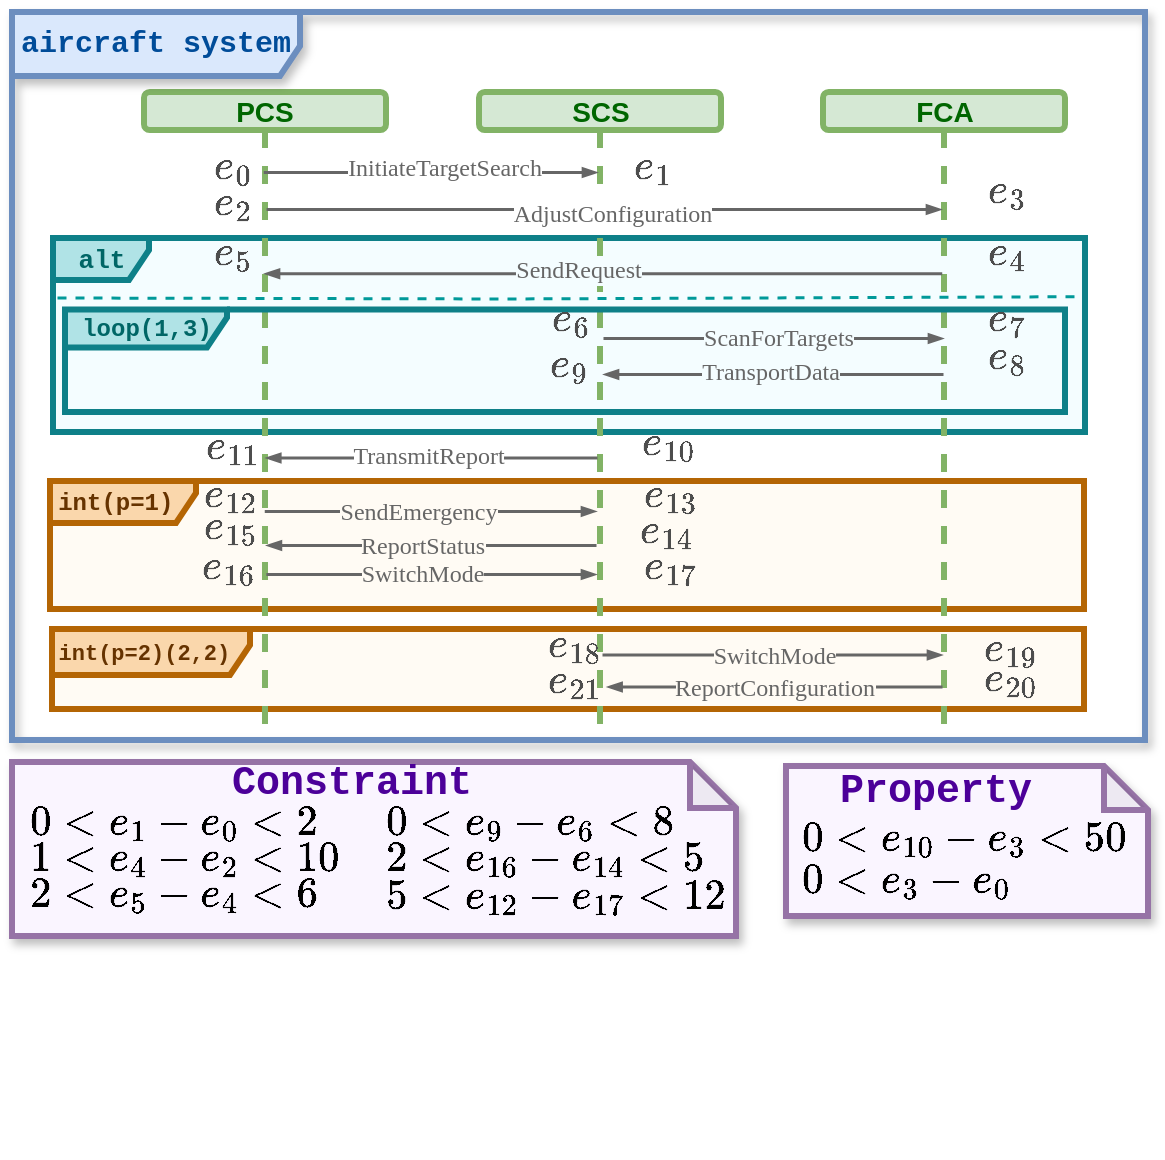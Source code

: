 <mxfile version="26.2.13">
  <diagram name="第 1 页" id="b0k8tSVoD-_X0UZyo48S">
    <mxGraphModel dx="805" dy="495" grid="0" gridSize="10" guides="1" tooltips="1" connect="1" arrows="1" fold="1" page="1" pageScale="1" pageWidth="1169" pageHeight="1654" math="1" shadow="0">
      <root>
        <mxCell id="0" />
        <mxCell id="1" parent="0" />
        <mxCell id="p5RUuBOFeJVeReMCNEkG-91" value="&lt;b style=&quot;font-family: &amp;quot;Courier New&amp;quot;;&quot;&gt;&lt;font style=&quot;font-size: 11px; color: rgb(102, 51, 0);&quot;&gt;int(p=2)(2,2)&amp;nbsp;&lt;/font&gt;&lt;/b&gt;" style="shape=umlFrame;whiteSpace=wrap;html=1;pointerEvents=0;width=99;height=23;fillColor=#fad7ac;strokeColor=#b46504;fillStyle=auto;shadow=0;strokeWidth=3;swimlaneFillColor=light-dark(#FFFBF4,#002813);" parent="1" vertex="1">
          <mxGeometry x="251" y="358.5" width="516" height="40" as="geometry" />
        </mxCell>
        <mxCell id="p5RUuBOFeJVeReMCNEkG-115" value="&lt;b style=&quot;font-family: &amp;quot;Courier New&amp;quot;;&quot;&gt;&lt;font style=&quot;color: rgb(102, 51, 0);&quot;&gt;int(p=1)&amp;nbsp;&lt;/font&gt;&lt;/b&gt;" style="shape=umlFrame;whiteSpace=wrap;html=1;pointerEvents=0;width=73;height=21;fillColor=#fad7ac;strokeColor=#b46504;fillStyle=auto;shadow=0;strokeWidth=3;swimlaneFillColor=light-dark(#FFFBF4,#002813);" parent="1" vertex="1">
          <mxGeometry x="250" y="284.5" width="517" height="64" as="geometry" />
        </mxCell>
        <mxCell id="p5RUuBOFeJVeReMCNEkG-58" value="&lt;font face=&quot;Courier New&quot; style=&quot;color: rgb(0, 102, 102); font-size: 13px;&quot;&gt;&lt;b style=&quot;&quot;&gt;alt&lt;/b&gt;&lt;/font&gt;" style="shape=umlFrame;whiteSpace=wrap;html=1;pointerEvents=0;width=48;height=21;fillColor=#b0e3e6;strokeColor=#0e8088;fillStyle=auto;shadow=0;strokeWidth=3;gradientColor=none;swimlaneFillColor=light-dark(#F4FDFF,#002813);" parent="1" vertex="1">
          <mxGeometry x="251.5" y="163" width="516" height="97" as="geometry" />
        </mxCell>
        <mxCell id="p5RUuBOFeJVeReMCNEkG-47" value="&lt;font face=&quot;Helvetica&quot; style=&quot;color: rgb(0, 102, 0); font-size: 14px;&quot;&gt;&lt;b style=&quot;&quot;&gt;PCS&lt;/b&gt;&lt;/font&gt;" style="shape=umlLifeline;perimeter=lifelinePerimeter;whiteSpace=wrap;html=1;container=1;dropTarget=0;collapsible=0;recursiveResize=0;outlineConnect=0;portConstraint=eastwest;newEdgeStyle={&quot;curved&quot;:0,&quot;rounded&quot;:0};size=19;fillColor=#d5e8d4;strokeColor=#82b366;strokeWidth=3;rounded=1;shadow=0;" parent="1" vertex="1">
          <mxGeometry x="297" y="90" width="121" height="323" as="geometry" />
        </mxCell>
        <mxCell id="p5RUuBOFeJVeReMCNEkG-213" value="&lt;font face=&quot;Helvetica&quot; style=&quot;color: rgb(0, 102, 0); font-size: 14px;&quot;&gt;&lt;b style=&quot;&quot;&gt;FCA&lt;/b&gt;&lt;/font&gt;" style="shape=umlLifeline;perimeter=lifelinePerimeter;whiteSpace=wrap;html=1;container=1;dropTarget=0;collapsible=0;recursiveResize=0;outlineConnect=0;portConstraint=eastwest;newEdgeStyle={&quot;curved&quot;:0,&quot;rounded&quot;:0};size=19;fillColor=#d5e8d4;strokeColor=#82b366;strokeWidth=3;rounded=1;shadow=0;" parent="1" vertex="1">
          <mxGeometry x="636.5" y="90" width="121" height="320" as="geometry" />
        </mxCell>
        <mxCell id="p5RUuBOFeJVeReMCNEkG-212" value="&lt;font face=&quot;Helvetica&quot; style=&quot;color: rgb(0, 102, 0); font-size: 14px;&quot;&gt;&lt;b style=&quot;&quot;&gt;SCS&lt;/b&gt;&lt;/font&gt;" style="shape=umlLifeline;perimeter=lifelinePerimeter;whiteSpace=wrap;html=1;container=1;dropTarget=0;collapsible=0;recursiveResize=0;outlineConnect=0;portConstraint=eastwest;newEdgeStyle={&quot;curved&quot;:0,&quot;rounded&quot;:0};size=19;fillColor=#d5e8d4;strokeColor=#82b366;strokeWidth=3;rounded=1;shadow=0;" parent="1" vertex="1">
          <mxGeometry x="464.5" y="90" width="121" height="321" as="geometry" />
        </mxCell>
        <mxCell id="p5RUuBOFeJVeReMCNEkG-65" value="&lt;font style=&quot;font-size: 18px; color: rgb(77, 77, 77);&quot;&gt;&lt;b style=&quot;&quot;&gt;\(e_0\)&lt;/b&gt;&lt;/font&gt;" style="text;html=1;align=center;verticalAlign=middle;resizable=0;points=[];autosize=1;strokeColor=none;fillColor=none;" parent="1" vertex="1">
          <mxGeometry x="321" y="113.25" width="40" height="30" as="geometry" />
        </mxCell>
        <mxCell id="p5RUuBOFeJVeReMCNEkG-46" value="&lt;font face=&quot;Courier New&quot; style=&quot;color: rgb(0, 76, 153); font-size: 15px;&quot;&gt;&lt;b style=&quot;&quot;&gt;aircraft system&lt;/b&gt;&lt;/font&gt;" style="shape=umlFrame;whiteSpace=wrap;html=1;pointerEvents=0;width=144;height=32;fillColor=#dae8fc;strokeColor=#6c8ebf;strokeWidth=3;shadow=1;" parent="1" vertex="1">
          <mxGeometry x="231" y="50" width="566.5" height="364" as="geometry" />
        </mxCell>
        <mxCell id="p5RUuBOFeJVeReMCNEkG-49" value="" style="html=1;verticalAlign=bottom;endArrow=blockThin;curved=0;rounded=1;endFill=1;strokeColor=#666666;strokeWidth=1.5;endSize=4;" parent="1" target="p5RUuBOFeJVeReMCNEkG-212" edge="1">
          <mxGeometry x="-0.0" width="80" relative="1" as="geometry">
            <mxPoint x="356.63" y="130.0" as="sourcePoint" />
            <mxPoint x="696.5" y="130.0" as="targetPoint" />
            <mxPoint as="offset" />
          </mxGeometry>
        </mxCell>
        <mxCell id="p5RUuBOFeJVeReMCNEkG-93" value="&lt;span style=&quot;text-align: left; white-space: pre-wrap;&quot;&gt;&lt;font face=&quot;Verdana&quot; style=&quot;color: rgb(102, 102, 102); font-size: 12px;&quot;&gt;InitiateTargetSearch&lt;/font&gt;&lt;/span&gt;" style="edgeLabel;html=1;align=center;verticalAlign=middle;resizable=0;points=[];" parent="p5RUuBOFeJVeReMCNEkG-49" vertex="1" connectable="0">
          <mxGeometry x="-0.237" y="-1" relative="1" as="geometry">
            <mxPoint x="27" y="-3" as="offset" />
          </mxGeometry>
        </mxCell>
        <mxCell id="p5RUuBOFeJVeReMCNEkG-50" value="" style="html=1;verticalAlign=bottom;endArrow=blockThin;curved=0;rounded=0;endFill=1;strokeWidth=1.5;strokeColor=light-dark(#666666,#EDEDED);startSize=6;endSize=4;" parent="1" edge="1">
          <mxGeometry x="-0.001" width="80" relative="1" as="geometry">
            <mxPoint x="358.048" y="148.5" as="sourcePoint" />
            <mxPoint x="695.5" y="148.5" as="targetPoint" />
            <mxPoint as="offset" />
          </mxGeometry>
        </mxCell>
        <mxCell id="p5RUuBOFeJVeReMCNEkG-94" value="&lt;span style=&quot;text-align: left; white-space: pre-wrap;&quot;&gt;&lt;font style=&quot;color: rgb(102, 102, 102); font-size: 12px;&quot; face=&quot;Verdana&quot;&gt;AdjustConfiguration&lt;/font&gt;&lt;/span&gt;" style="edgeLabel;html=1;align=center;verticalAlign=middle;resizable=0;points=[];fontSize=10;" parent="p5RUuBOFeJVeReMCNEkG-50" vertex="1" connectable="0">
          <mxGeometry x="0.011" y="-2" relative="1" as="geometry">
            <mxPoint x="2" as="offset" />
          </mxGeometry>
        </mxCell>
        <mxCell id="p5RUuBOFeJVeReMCNEkG-54" value="" style="html=1;verticalAlign=bottom;endArrow=blockThin;curved=0;rounded=0;endFill=1;strokeColor=light-dark(#666666,#EDEDED);endSize=4;strokeWidth=1.5;" parent="1" edge="1">
          <mxGeometry x="0.0" width="80" relative="1" as="geometry">
            <mxPoint x="523" y="316.5" as="sourcePoint" />
            <mxPoint x="357.944" y="316.5" as="targetPoint" />
            <mxPoint as="offset" />
          </mxGeometry>
        </mxCell>
        <mxCell id="p5RUuBOFeJVeReMCNEkG-109" value="&lt;font face=&quot;Verdana&quot;&gt;&lt;span style=&quot;font-size: 12px;&quot;&gt;ReportStatus&lt;/span&gt;&lt;/font&gt;" style="edgeLabel;html=1;align=center;verticalAlign=middle;resizable=0;points=[];fontColor=#666666;labelBackgroundColor=light-dark(#fffbf4, #ededed);" parent="p5RUuBOFeJVeReMCNEkG-54" vertex="1" connectable="0">
          <mxGeometry x="0.17" relative="1" as="geometry">
            <mxPoint x="9" as="offset" />
          </mxGeometry>
        </mxCell>
        <mxCell id="p5RUuBOFeJVeReMCNEkG-59" value="" style="html=1;verticalAlign=bottom;endArrow=none;curved=0;rounded=0;strokeWidth=1.5;strokeColor=#666666;endFill=0;endSize=4;startArrow=blockThin;startFill=1;startSize=4;" parent="1" edge="1">
          <mxGeometry width="80" relative="1" as="geometry">
            <mxPoint x="526.5" y="231" as="sourcePoint" />
            <mxPoint x="696.5" y="231" as="targetPoint" />
          </mxGeometry>
        </mxCell>
        <mxCell id="p5RUuBOFeJVeReMCNEkG-102" value="&lt;span style=&quot;text-align: left; white-space: pre-wrap;&quot;&gt;&lt;font style=&quot;font-size: 12px;&quot;&gt;TransportData&lt;/font&gt;&lt;/span&gt;" style="edgeLabel;html=1;align=center;verticalAlign=middle;resizable=0;points=[];labelBackgroundColor=light-dark(#f4fdff, #ededed);fontFamily=Verdana;fontColor=#666666;" parent="p5RUuBOFeJVeReMCNEkG-59" vertex="1" connectable="0">
          <mxGeometry x="-0.159" y="2" relative="1" as="geometry">
            <mxPoint x="12" y="1" as="offset" />
          </mxGeometry>
        </mxCell>
        <mxCell id="p5RUuBOFeJVeReMCNEkG-60" value="" style="endArrow=none;dashed=1;html=1;rounded=0;exitX=-0.003;exitY=0.275;exitDx=0;exitDy=0;exitPerimeter=0;strokeWidth=1.5;strokeColor=#009999;entryX=0.996;entryY=0.332;entryDx=0;entryDy=0;entryPerimeter=0;" parent="1" edge="1">
          <mxGeometry width="50" height="50" relative="1" as="geometry">
            <mxPoint x="253.5" y="192.745" as="sourcePoint" />
            <mxPoint x="764.436" y="192.093" as="targetPoint" />
            <Array as="points">
              <mxPoint x="477.5" y="193.24" />
            </Array>
          </mxGeometry>
        </mxCell>
        <mxCell id="p5RUuBOFeJVeReMCNEkG-61" value="&lt;font face=&quot;Courier New&quot; style=&quot;color: rgb(0, 102, 102);&quot;&gt;&lt;b style=&quot;&quot;&gt;loop(1,3)&lt;/b&gt;&lt;/font&gt;" style="shape=umlFrame;whiteSpace=wrap;html=1;pointerEvents=0;width=81;height=19;fillColor=#b0e3e6;strokeColor=#0e8088;strokeWidth=3;" parent="1" vertex="1">
          <mxGeometry x="257.5" y="198.75" width="500" height="51.25" as="geometry" />
        </mxCell>
        <mxCell id="p5RUuBOFeJVeReMCNEkG-85" value="" style="html=1;verticalAlign=bottom;endArrow=blockThin;curved=0;rounded=0;endSize=4;strokeWidth=1.5;endFill=1;strokeColor=light-dark(#666666,#EDEDED);" parent="1" edge="1">
          <mxGeometry x="-0.0" width="80" relative="1" as="geometry">
            <mxPoint x="357.13" y="299.44" as="sourcePoint" />
            <mxPoint x="523" y="299.44" as="targetPoint" />
            <mxPoint as="offset" />
          </mxGeometry>
        </mxCell>
        <mxCell id="p5RUuBOFeJVeReMCNEkG-108" value="&lt;span style=&quot;text-align: left; white-space: pre-wrap;&quot;&gt;&lt;font style=&quot;font-size: 12px;&quot; face=&quot;Verdana&quot;&gt;SendEmergency&lt;/font&gt;&lt;/span&gt;" style="edgeLabel;html=1;align=center;verticalAlign=middle;resizable=0;points=[];labelBackgroundColor=light-dark(#fffbf4, #ededed);fontColor=#666666;" parent="p5RUuBOFeJVeReMCNEkG-85" vertex="1" connectable="0">
          <mxGeometry x="-0.023" y="-1" relative="1" as="geometry">
            <mxPoint x="-4" y="-1" as="offset" />
          </mxGeometry>
        </mxCell>
        <mxCell id="p5RUuBOFeJVeReMCNEkG-95" value="" style="html=1;verticalAlign=bottom;endArrow=none;curved=0;rounded=1;endFill=0;strokeColor=#666666;strokeWidth=1.5;endSize=3;startArrow=blockThin;startFill=1;startSize=4;" parent="1" edge="1">
          <mxGeometry x="-0.0" width="80" relative="1" as="geometry">
            <mxPoint x="357.0" y="180.57" as="sourcePoint" />
            <mxPoint x="695.87" y="180.57" as="targetPoint" />
            <mxPoint as="offset" />
          </mxGeometry>
        </mxCell>
        <mxCell id="p5RUuBOFeJVeReMCNEkG-96" value="&lt;div style=&quot;text-align: left;&quot;&gt;&lt;span style=&quot;background-color: light-dark(rgb(244, 253, 255), rgb(237, 237, 237)); font-size: 12px; white-space: pre-wrap;&quot;&gt;&lt;font face=&quot;Verdana&quot; color=&quot;#666666&quot;&gt;SendRequest&lt;/font&gt;&lt;/span&gt;&lt;/div&gt;" style="edgeLabel;html=1;align=center;verticalAlign=middle;resizable=0;points=[];labelBackgroundColor=light-dark(#f4fdff, #ededed);" parent="p5RUuBOFeJVeReMCNEkG-95" vertex="1" connectable="0">
          <mxGeometry x="-0.237" y="-1" relative="1" as="geometry">
            <mxPoint x="27" y="-3" as="offset" />
          </mxGeometry>
        </mxCell>
        <mxCell id="p5RUuBOFeJVeReMCNEkG-99" value="" style="html=1;verticalAlign=bottom;endArrow=none;curved=0;rounded=0;endFill=0;strokeWidth=1.5;strokeColor=light-dark(#666666,#EDEDED);startSize=4;endSize=3;startArrow=blockThin;startFill=1;" parent="1" edge="1">
          <mxGeometry x="-0.001" width="80" relative="1" as="geometry">
            <mxPoint x="696.5" y="213" as="sourcePoint" />
            <mxPoint x="526.496" y="213" as="targetPoint" />
            <mxPoint as="offset" />
          </mxGeometry>
        </mxCell>
        <mxCell id="p5RUuBOFeJVeReMCNEkG-100" value="&lt;span style=&quot;text-align: left; white-space: pre-wrap;&quot;&gt;&lt;font style=&quot;color: rgb(102, 102, 102); font-size: 12px;&quot; face=&quot;Verdana&quot;&gt;ScanForTargets&lt;/font&gt;&lt;/span&gt;" style="edgeLabel;html=1;align=center;verticalAlign=middle;resizable=0;points=[];fontSize=10;labelBackgroundColor=light-dark(#f4fdff, #ededed);" parent="p5RUuBOFeJVeReMCNEkG-99" vertex="1" connectable="0">
          <mxGeometry x="0.011" y="-2" relative="1" as="geometry">
            <mxPoint x="3" y="2" as="offset" />
          </mxGeometry>
        </mxCell>
        <mxCell id="p5RUuBOFeJVeReMCNEkG-106" value="" style="html=1;verticalAlign=bottom;endArrow=none;curved=0;rounded=0;strokeWidth=1.5;strokeColor=light-dark(#666666,#EDEDED);endFill=0;endSize=4;startArrow=blockThin;startFill=1;startSize=4;" parent="1" edge="1">
          <mxGeometry width="80" relative="1" as="geometry">
            <mxPoint x="357.63" y="272.72" as="sourcePoint" />
            <mxPoint x="523.5" y="272.72" as="targetPoint" />
          </mxGeometry>
        </mxCell>
        <mxCell id="p5RUuBOFeJVeReMCNEkG-107" value="&lt;div style=&quot;text-align: left;&quot;&gt;&lt;span style=&quot;color: light-dark(rgb(102, 102, 102), rgb(149, 149, 149)); font-size: 12px; white-space: pre-wrap;&quot;&gt;TransmitReport&lt;/span&gt;&lt;/div&gt;" style="edgeLabel;html=1;align=center;verticalAlign=middle;resizable=0;points=[];labelBackgroundColor=default;fontFamily=Verdana;fontColor=#666666;" parent="p5RUuBOFeJVeReMCNEkG-106" vertex="1" connectable="0">
          <mxGeometry x="-0.159" y="2" relative="1" as="geometry">
            <mxPoint x="12" y="1" as="offset" />
          </mxGeometry>
        </mxCell>
        <mxCell id="p5RUuBOFeJVeReMCNEkG-112" value="" style="html=1;verticalAlign=bottom;endArrow=blockThin;curved=0;rounded=0;endSize=4;strokeWidth=1.5;endFill=1;strokeColor=light-dark(#666666,#EDEDED);" parent="1" edge="1">
          <mxGeometry x="-0.0" width="80" relative="1" as="geometry">
            <mxPoint x="357.944" y="331.0" as="sourcePoint" />
            <mxPoint x="523" y="331.0" as="targetPoint" />
            <mxPoint as="offset" />
          </mxGeometry>
        </mxCell>
        <mxCell id="p5RUuBOFeJVeReMCNEkG-113" value="&lt;span style=&quot;text-align: left; white-space: pre-wrap;&quot;&gt;&lt;font style=&quot;font-size: 12px;&quot; face=&quot;Verdana&quot;&gt;SwitchMode&lt;/font&gt;&lt;/span&gt;" style="edgeLabel;html=1;align=center;verticalAlign=middle;resizable=0;points=[];labelBackgroundColor=light-dark(#fffbf4, #ededed);fontColor=#666666;" parent="p5RUuBOFeJVeReMCNEkG-112" vertex="1" connectable="0">
          <mxGeometry x="-0.023" y="-1" relative="1" as="geometry">
            <mxPoint x="-3" y="-1" as="offset" />
          </mxGeometry>
        </mxCell>
        <mxCell id="p5RUuBOFeJVeReMCNEkG-118" value="" style="html=1;verticalAlign=bottom;endArrow=none;curved=0;rounded=0;endFill=0;strokeColor=light-dark(#666666,#EDEDED);endSize=4;strokeWidth=1.5;startSize=4;startArrow=blockThin;startFill=1;" parent="1" edge="1">
          <mxGeometry x="0.0" width="80" relative="1" as="geometry">
            <mxPoint x="696" y="371.27" as="sourcePoint" />
            <mxPoint x="526" y="371.27" as="targetPoint" />
            <mxPoint as="offset" />
          </mxGeometry>
        </mxCell>
        <mxCell id="p5RUuBOFeJVeReMCNEkG-119" value="&lt;font style=&quot;font-size: 12px;&quot; face=&quot;Verdana&quot;&gt;SwitchMode&lt;/font&gt;" style="edgeLabel;html=1;align=center;verticalAlign=middle;resizable=0;points=[];fontColor=#666666;labelBackgroundColor=light-dark(#fffbf4, #ededed);" parent="p5RUuBOFeJVeReMCNEkG-118" vertex="1" connectable="0">
          <mxGeometry x="0.17" relative="1" as="geometry">
            <mxPoint x="15" as="offset" />
          </mxGeometry>
        </mxCell>
        <mxCell id="p5RUuBOFeJVeReMCNEkG-120" value="" style="html=1;verticalAlign=bottom;endArrow=none;curved=0;rounded=0;endSize=4;strokeWidth=1.5;endFill=0;strokeColor=light-dark(#666666,#EDEDED);startArrow=blockThin;startFill=1;startSize=4;" parent="1" edge="1">
          <mxGeometry x="-0.0" width="80" relative="1" as="geometry">
            <mxPoint x="528.286" y="387.27" as="sourcePoint" />
            <mxPoint x="696.0" y="387.27" as="targetPoint" />
            <mxPoint as="offset" />
          </mxGeometry>
        </mxCell>
        <mxCell id="p5RUuBOFeJVeReMCNEkG-121" value="&lt;div style=&quot;text-align: left;&quot;&gt;&lt;span style=&quot;background-color: light-dark(rgb(255, 251, 244), rgb(237, 237, 237)); color: light-dark(rgb(102, 102, 102), rgb(149, 149, 149)); white-space: pre-wrap;&quot;&gt;&lt;font style=&quot;font-size: 12px;&quot; face=&quot;Verdana&quot;&gt;ReportConfiguration&lt;/font&gt;&lt;/span&gt;&lt;/div&gt;" style="edgeLabel;html=1;align=center;verticalAlign=middle;resizable=0;points=[];labelBackgroundColor=light-dark(#fffbf4, #ededed);fontColor=#666666;" parent="p5RUuBOFeJVeReMCNEkG-120" vertex="1" connectable="0">
          <mxGeometry x="-0.023" y="-1" relative="1" as="geometry">
            <mxPoint x="1" y="-1" as="offset" />
          </mxGeometry>
        </mxCell>
        <mxCell id="p5RUuBOFeJVeReMCNEkG-405" value="&lt;font style=&quot;font-size: 18px; color: rgb(77, 77, 77);&quot;&gt;&lt;b style=&quot;&quot;&gt;\(e_1\)&lt;/b&gt;&lt;/font&gt;" style="text;html=1;align=center;verticalAlign=middle;resizable=0;points=[];autosize=1;strokeColor=none;fillColor=none;" parent="1" vertex="1">
          <mxGeometry x="515.5" y="111.25" width="70" height="34" as="geometry" />
        </mxCell>
        <mxCell id="p5RUuBOFeJVeReMCNEkG-406" value="&lt;font style=&quot;font-size: 18px; color: rgb(77, 77, 77);&quot;&gt;&lt;b style=&quot;&quot;&gt;\(e_2\)&lt;/b&gt;&lt;/font&gt;" style="text;html=1;align=center;verticalAlign=middle;resizable=0;points=[];autosize=1;strokeColor=none;fillColor=none;" parent="1" vertex="1">
          <mxGeometry x="306" y="129" width="70" height="34" as="geometry" />
        </mxCell>
        <mxCell id="p5RUuBOFeJVeReMCNEkG-407" value="&lt;font style=&quot;font-size: 18px; color: rgb(77, 77, 77);&quot;&gt;&lt;b style=&quot;&quot;&gt;\(e_3\)&lt;/b&gt;&lt;/font&gt;" style="text;html=1;align=center;verticalAlign=middle;resizable=0;points=[];autosize=1;strokeColor=none;fillColor=none;" parent="1" vertex="1">
          <mxGeometry x="692.5" y="123" width="70" height="34" as="geometry" />
        </mxCell>
        <mxCell id="p5RUuBOFeJVeReMCNEkG-408" value="&lt;font style=&quot;font-size: 18px; color: rgb(77, 77, 77);&quot;&gt;&lt;b style=&quot;&quot;&gt;\(e_5\)&lt;/b&gt;&lt;/font&gt;" style="text;html=1;align=center;verticalAlign=middle;resizable=0;points=[];autosize=1;strokeColor=none;fillColor=none;" parent="1" vertex="1">
          <mxGeometry x="306" y="153.75" width="70" height="34" as="geometry" />
        </mxCell>
        <mxCell id="p5RUuBOFeJVeReMCNEkG-409" value="&lt;font style=&quot;font-size: 18px; color: rgb(77, 77, 77);&quot;&gt;&lt;b style=&quot;&quot;&gt;\(e_4\)&lt;/b&gt;&lt;/font&gt;" style="text;html=1;align=center;verticalAlign=middle;resizable=0;points=[];autosize=1;strokeColor=none;fillColor=none;" parent="1" vertex="1">
          <mxGeometry x="693" y="153.75" width="70" height="34" as="geometry" />
        </mxCell>
        <mxCell id="p5RUuBOFeJVeReMCNEkG-410" value="&lt;font style=&quot;font-size: 18px; color: rgb(77, 77, 77);&quot;&gt;&lt;b style=&quot;&quot;&gt;\(e_7\)&lt;/b&gt;&lt;/font&gt;" style="text;html=1;align=center;verticalAlign=middle;resizable=0;points=[];autosize=1;strokeColor=none;fillColor=none;" parent="1" vertex="1">
          <mxGeometry x="693" y="187" width="70" height="34" as="geometry" />
        </mxCell>
        <mxCell id="p5RUuBOFeJVeReMCNEkG-411" value="&lt;font style=&quot;font-size: 18px; color: rgb(77, 77, 77);&quot;&gt;&lt;b style=&quot;&quot;&gt;\(e_8\)&lt;/b&gt;&lt;/font&gt;" style="text;html=1;align=center;verticalAlign=middle;resizable=0;points=[];autosize=1;strokeColor=none;fillColor=none;" parent="1" vertex="1">
          <mxGeometry x="693" y="206" width="70" height="34" as="geometry" />
        </mxCell>
        <mxCell id="p5RUuBOFeJVeReMCNEkG-412" value="&lt;font style=&quot;font-size: 18px; color: rgb(77, 77, 77);&quot;&gt;&lt;b style=&quot;&quot;&gt;\(e_6\)&lt;/b&gt;&lt;/font&gt;" style="text;html=1;align=center;verticalAlign=middle;resizable=0;points=[];autosize=1;strokeColor=none;fillColor=none;" parent="1" vertex="1">
          <mxGeometry x="474.5" y="187" width="70" height="34" as="geometry" />
        </mxCell>
        <mxCell id="p5RUuBOFeJVeReMCNEkG-413" value="&lt;font style=&quot;font-size: 18px; color: rgb(77, 77, 77);&quot;&gt;&lt;b style=&quot;&quot;&gt;\(e_9\)&lt;/b&gt;&lt;/font&gt;" style="text;html=1;align=center;verticalAlign=middle;resizable=0;points=[];autosize=1;strokeColor=none;fillColor=none;" parent="1" vertex="1">
          <mxGeometry x="474" y="210" width="70" height="34" as="geometry" />
        </mxCell>
        <mxCell id="p5RUuBOFeJVeReMCNEkG-414" value="&lt;font style=&quot;font-size: 18px; color: rgb(77, 77, 77);&quot;&gt;&lt;b style=&quot;&quot;&gt;\(e_{10}\)&lt;/b&gt;&lt;/font&gt;" style="text;html=1;align=center;verticalAlign=middle;resizable=0;points=[];autosize=1;strokeColor=none;fillColor=none;" parent="1" vertex="1">
          <mxGeometry x="512" y="249" width="94" height="34" as="geometry" />
        </mxCell>
        <mxCell id="p5RUuBOFeJVeReMCNEkG-415" value="&lt;font style=&quot;font-size: 18px; color: rgb(77, 77, 77);&quot;&gt;&lt;b style=&quot;&quot;&gt;\(e_{11}\)&lt;/b&gt;&lt;/font&gt;" style="text;html=1;align=center;verticalAlign=middle;resizable=0;points=[];autosize=1;strokeColor=none;fillColor=none;" parent="1" vertex="1">
          <mxGeometry x="294.5" y="250.5" width="93" height="34" as="geometry" />
        </mxCell>
        <mxCell id="p5RUuBOFeJVeReMCNEkG-416" value="&lt;font style=&quot;font-size: 18px; color: rgb(77, 77, 77);&quot;&gt;&lt;b style=&quot;&quot;&gt;\(e_{12}\)&lt;/b&gt;&lt;/font&gt;" style="text;html=1;align=center;verticalAlign=middle;resizable=0;points=[];autosize=1;strokeColor=none;fillColor=none;" parent="1" vertex="1">
          <mxGeometry x="293" y="274.5" width="94" height="34" as="geometry" />
        </mxCell>
        <mxCell id="p5RUuBOFeJVeReMCNEkG-417" value="&lt;font style=&quot;font-size: 18px; color: rgb(77, 77, 77);&quot;&gt;&lt;b style=&quot;&quot;&gt;\(e_{15}\)&lt;/b&gt;&lt;/font&gt;" style="text;html=1;align=center;verticalAlign=middle;resizable=0;points=[];autosize=1;strokeColor=none;fillColor=none;" parent="1" vertex="1">
          <mxGeometry x="292.5" y="290.5" width="94" height="34" as="geometry" />
        </mxCell>
        <mxCell id="p5RUuBOFeJVeReMCNEkG-419" value="&lt;font style=&quot;font-size: 18px; color: rgb(77, 77, 77);&quot;&gt;&lt;b style=&quot;&quot;&gt;\(e_{16}\)&lt;/b&gt;&lt;/font&gt;" style="text;html=1;align=center;verticalAlign=middle;resizable=0;points=[];autosize=1;strokeColor=none;fillColor=none;" parent="1" vertex="1">
          <mxGeometry x="291.5" y="310.5" width="94" height="34" as="geometry" />
        </mxCell>
        <mxCell id="p5RUuBOFeJVeReMCNEkG-421" value="&lt;font style=&quot;font-size: 18px; color: rgb(77, 77, 77);&quot;&gt;&lt;b style=&quot;&quot;&gt;\(e_{13}\)&lt;/b&gt;&lt;/font&gt;" style="text;html=1;align=center;verticalAlign=middle;resizable=0;points=[];autosize=1;strokeColor=none;fillColor=none;" parent="1" vertex="1">
          <mxGeometry x="513" y="274.5" width="94" height="34" as="geometry" />
        </mxCell>
        <mxCell id="p5RUuBOFeJVeReMCNEkG-422" value="&lt;font style=&quot;font-size: 18px; color: rgb(77, 77, 77);&quot;&gt;&lt;b style=&quot;&quot;&gt;\(e_{14}\)&lt;/b&gt;&lt;/font&gt;" style="text;html=1;align=center;verticalAlign=middle;resizable=0;points=[];autosize=1;strokeColor=none;fillColor=none;" parent="1" vertex="1">
          <mxGeometry x="511" y="292.5" width="94" height="34" as="geometry" />
        </mxCell>
        <mxCell id="p5RUuBOFeJVeReMCNEkG-423" value="&lt;font style=&quot;font-size: 18px; color: rgb(77, 77, 77);&quot;&gt;&lt;b style=&quot;&quot;&gt;\(e_{17}\)&lt;/b&gt;&lt;/font&gt;" style="text;html=1;align=center;verticalAlign=middle;resizable=0;points=[];autosize=1;strokeColor=none;fillColor=none;" parent="1" vertex="1">
          <mxGeometry x="512.5" y="310.5" width="94" height="34" as="geometry" />
        </mxCell>
        <mxCell id="p5RUuBOFeJVeReMCNEkG-425" value="&lt;font style=&quot;font-size: 18px; color: rgb(77, 77, 77);&quot;&gt;&lt;b style=&quot;&quot;&gt;\(e_{18}\)&lt;/b&gt;&lt;/font&gt;" style="text;html=1;align=center;verticalAlign=middle;resizable=0;points=[];autosize=1;strokeColor=none;fillColor=none;" parent="1" vertex="1">
          <mxGeometry x="464.5" y="349.5" width="94" height="34" as="geometry" />
        </mxCell>
        <mxCell id="p5RUuBOFeJVeReMCNEkG-426" value="&lt;font style=&quot;font-size: 18px; color: rgb(77, 77, 77);&quot;&gt;&lt;b style=&quot;&quot;&gt;\(e_{21}\)&lt;/b&gt;&lt;/font&gt;" style="text;html=1;align=center;verticalAlign=middle;resizable=0;points=[];autosize=1;strokeColor=none;fillColor=none;" parent="1" vertex="1">
          <mxGeometry x="464.5" y="367.5" width="94" height="34" as="geometry" />
        </mxCell>
        <mxCell id="p5RUuBOFeJVeReMCNEkG-427" value="&lt;font style=&quot;font-size: 18px; color: rgb(77, 77, 77);&quot;&gt;&lt;b style=&quot;&quot;&gt;\(e_{20}\)&lt;/b&gt;&lt;/font&gt;" style="text;html=1;align=center;verticalAlign=middle;resizable=0;points=[];autosize=1;strokeColor=none;fillColor=none;" parent="1" vertex="1">
          <mxGeometry x="683" y="366.5" width="94" height="34" as="geometry" />
        </mxCell>
        <mxCell id="p5RUuBOFeJVeReMCNEkG-428" value="&lt;font style=&quot;font-size: 18px; color: rgb(77, 77, 77);&quot;&gt;&lt;b style=&quot;&quot;&gt;\(e_{19}\)&lt;/b&gt;&lt;/font&gt;" style="text;html=1;align=center;verticalAlign=middle;resizable=0;points=[];autosize=1;strokeColor=none;fillColor=none;" parent="1" vertex="1">
          <mxGeometry x="683" y="351.5" width="94" height="34" as="geometry" />
        </mxCell>
        <mxCell id="p5RUuBOFeJVeReMCNEkG-398" value="" style="group;strokeWidth=4;dashed=1;shadow=1;rounded=0;fontSize=14;" parent="1" vertex="1" connectable="0">
          <mxGeometry x="235" y="436" width="403" height="180" as="geometry" />
        </mxCell>
        <mxCell id="p5RUuBOFeJVeReMCNEkG-399" value="" style="shape=note;whiteSpace=wrap;html=1;backgroundOutline=1;darkOpacity=0.05;strokeColor=#9673a6;strokeWidth=3;fillColor=light-dark(#faf5ff, #392f3f);shadow=1;fontSize=14;size=23;" parent="p5RUuBOFeJVeReMCNEkG-398" vertex="1">
          <mxGeometry x="-4" y="-11" width="362" height="87" as="geometry" />
        </mxCell>
        <mxCell id="p5RUuBOFeJVeReMCNEkG-400" value="&lt;div style=&quot;line-height: 100%;&quot;&gt;&lt;font face=&quot;Helvetica&quot; style=&quot;font-size: 18px; line-height: 100%;&quot;&gt;&lt;span style=&quot;background-color: transparent; color: light-dark(rgb(0, 0, 0), rgb(255, 255, 255)); text-wrap-mode: nowrap;&quot;&gt;\(0 &amp;lt; e_1 - e_0 &amp;lt; 2\)&lt;/span&gt;&lt;/font&gt;&lt;/div&gt;&lt;div style=&quot;line-height: 100%;&quot;&gt;&lt;font face=&quot;Helvetica&quot; style=&quot;font-size: 18px; line-height: 100%;&quot;&gt;&lt;span style=&quot;background-color: transparent; color: light-dark(rgb(0, 0, 0), rgb(255, 255, 255));&quot;&gt;\(1 &amp;lt; e_4 - e_2 &amp;lt; 10\)&lt;/span&gt;&lt;/font&gt;&lt;/div&gt;&lt;div style=&quot;line-height: 100%;&quot;&gt;&lt;font face=&quot;Helvetica&quot; style=&quot;font-size: 18px; line-height: 100%;&quot;&gt;&lt;span style=&quot;text-wrap-mode: nowrap;&quot;&gt;\(2 &amp;lt; e_5 - e_4 &amp;lt; 6\)&lt;/span&gt;&lt;/font&gt;&lt;/div&gt;" style="text;html=1;align=left;verticalAlign=middle;whiteSpace=wrap;rounded=0;" parent="p5RUuBOFeJVeReMCNEkG-398" vertex="1">
          <mxGeometry x="3" y="-4" width="161" height="82" as="geometry" />
        </mxCell>
        <mxCell id="p5RUuBOFeJVeReMCNEkG-401" value="&lt;span style=&quot;font-style: normal; font-variant-ligatures: normal; font-variant-caps: normal; letter-spacing: normal; orphans: 2; text-align: left; text-indent: 0px; text-transform: none; widows: 2; word-spacing: 0px; -webkit-text-stroke-width: 0px; white-space: nowrap; text-decoration-thickness: initial; text-decoration-style: initial; text-decoration-color: initial; float: none; display: inline !important;&quot;&gt;&lt;font face=&quot;Courier New&quot; style=&quot;color: rgb(76, 0, 153); font-size: 20px;&quot;&gt;&lt;b style=&quot;&quot;&gt;Constraint&lt;/b&gt;&lt;/font&gt;&lt;/span&gt;" style="text;whiteSpace=wrap;html=1;shadow=1;rounded=1;" parent="p5RUuBOFeJVeReMCNEkG-398" vertex="1">
          <mxGeometry x="104" y="-19" width="131.98" height="26" as="geometry" />
        </mxCell>
        <mxCell id="YM65mUPtOt9IbKlF0Q0w-1" value="&lt;div style=&quot;forced-color-adjust: none; font-family: Helvetica; font-size: 12px; font-style: normal; font-variant-ligatures: normal; font-variant-caps: normal; font-weight: 400; letter-spacing: normal; orphans: 2; text-align: left; text-indent: 0px; text-transform: none; widows: 2; word-spacing: 0px; -webkit-text-stroke-width: 0px; white-space: normal; text-decoration-thickness: initial; text-decoration-style: initial; text-decoration-color: initial; line-height: 12px;&quot;&gt;&lt;font face=&quot;Helvetica&quot; style=&quot;forced-color-adjust: none; font-size: 18px; line-height: 18px;&quot;&gt;&lt;span style=&quot;forced-color-adjust: none; text-wrap-mode: nowrap;&quot;&gt;\(0 &amp;lt; e_9 - e_6 &amp;lt; 8\)&lt;/span&gt;&lt;/font&gt;&lt;/div&gt;&lt;div style=&quot;forced-color-adjust: none; font-family: Helvetica; font-size: 12px; font-style: normal; font-variant-ligatures: normal; font-variant-caps: normal; font-weight: 400; letter-spacing: normal; orphans: 2; text-align: left; text-indent: 0px; text-transform: none; widows: 2; word-spacing: 0px; -webkit-text-stroke-width: 0px; white-space: normal; text-decoration-thickness: initial; text-decoration-style: initial; text-decoration-color: initial; line-height: 12px;&quot;&gt;&lt;font face=&quot;Helvetica&quot; style=&quot;forced-color-adjust: none; font-size: 18px; line-height: 18px;&quot;&gt;\(2 &amp;lt; e_{16} - e_{14} &amp;lt; 5\)&lt;/font&gt;&lt;div style=&quot;forced-color-adjust: none;&quot;&gt;&lt;font face=&quot;Helvetica&quot; style=&quot;forced-color-adjust: none; font-size: 18px; line-height: 18px;&quot;&gt;\(5 &amp;lt; e_{12} - e_{17} &amp;lt; 12\)&lt;/font&gt;&lt;/div&gt;&lt;/div&gt;" style="text;whiteSpace=wrap;html=1;fontColor=default;labelBackgroundColor=none;" vertex="1" parent="p5RUuBOFeJVeReMCNEkG-398">
          <mxGeometry x="181" y="3" width="170" height="76" as="geometry" />
        </mxCell>
        <mxCell id="p5RUuBOFeJVeReMCNEkG-402" value="" style="shape=note;whiteSpace=wrap;html=1;backgroundOutline=1;darkOpacity=0.05;strokeColor=#9673a6;strokeWidth=3;fillColor=light-dark(#faf5ff, #392f3f);shadow=1;fontSize=14;size=22;" parent="1" vertex="1">
          <mxGeometry x="618" y="427" width="181" height="75" as="geometry" />
        </mxCell>
        <mxCell id="p5RUuBOFeJVeReMCNEkG-403" value="&lt;span style=&quot;font-style: normal; font-variant-ligatures: normal; font-variant-caps: normal; letter-spacing: normal; orphans: 2; text-align: left; text-indent: 0px; text-transform: none; widows: 2; word-spacing: 0px; -webkit-text-stroke-width: 0px; white-space: nowrap; text-decoration-thickness: initial; text-decoration-style: initial; text-decoration-color: initial; float: none; display: inline !important;&quot;&gt;&lt;font face=&quot;Courier New&quot; style=&quot;color: rgb(76, 0, 153); font-size: 20px;&quot;&gt;&lt;b style=&quot;&quot;&gt;Property&lt;/b&gt;&lt;/font&gt;&lt;/span&gt;" style="text;whiteSpace=wrap;html=1;shadow=1;rounded=1;" parent="1" vertex="1">
          <mxGeometry x="642.5" y="421" width="146.8" height="25.57" as="geometry" />
        </mxCell>
        <mxCell id="p5RUuBOFeJVeReMCNEkG-404" value="&lt;font style=&quot;font-size: 18px;&quot;&gt;\(0 &amp;lt; e_{10} - e_3 &amp;lt; 50\)&lt;/font&gt;&lt;div&gt;&lt;span style=&quot;font-size: 18px;&quot;&gt;\(0 &amp;lt; e_3 - e_0\)&lt;/span&gt;&lt;/div&gt;" style="text;html=1;align=left;verticalAlign=middle;whiteSpace=wrap;rounded=0;" parent="1" vertex="1">
          <mxGeometry x="624" y="459" width="177.5" height="29" as="geometry" />
        </mxCell>
      </root>
    </mxGraphModel>
  </diagram>
</mxfile>
